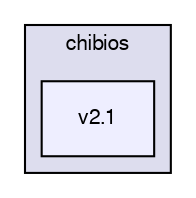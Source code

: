 digraph "sw/airborne/boards/crazyflie/chibios/v2.1" {
  compound=true
  node [ fontsize="10", fontname="FreeSans"];
  edge [ labelfontsize="10", labelfontname="FreeSans"];
  subgraph clusterdir_5fa7f7fa3d65bb6e3618538f771af0cc {
    graph [ bgcolor="#ddddee", pencolor="black", label="chibios" fontname="FreeSans", fontsize="10", URL="dir_5fa7f7fa3d65bb6e3618538f771af0cc.html"]
  dir_1b7247f0ce79f4991c30ea8ba7ee0364 [shape=box, label="v2.1", style="filled", fillcolor="#eeeeff", pencolor="black", URL="dir_1b7247f0ce79f4991c30ea8ba7ee0364.html"];
  }
}
